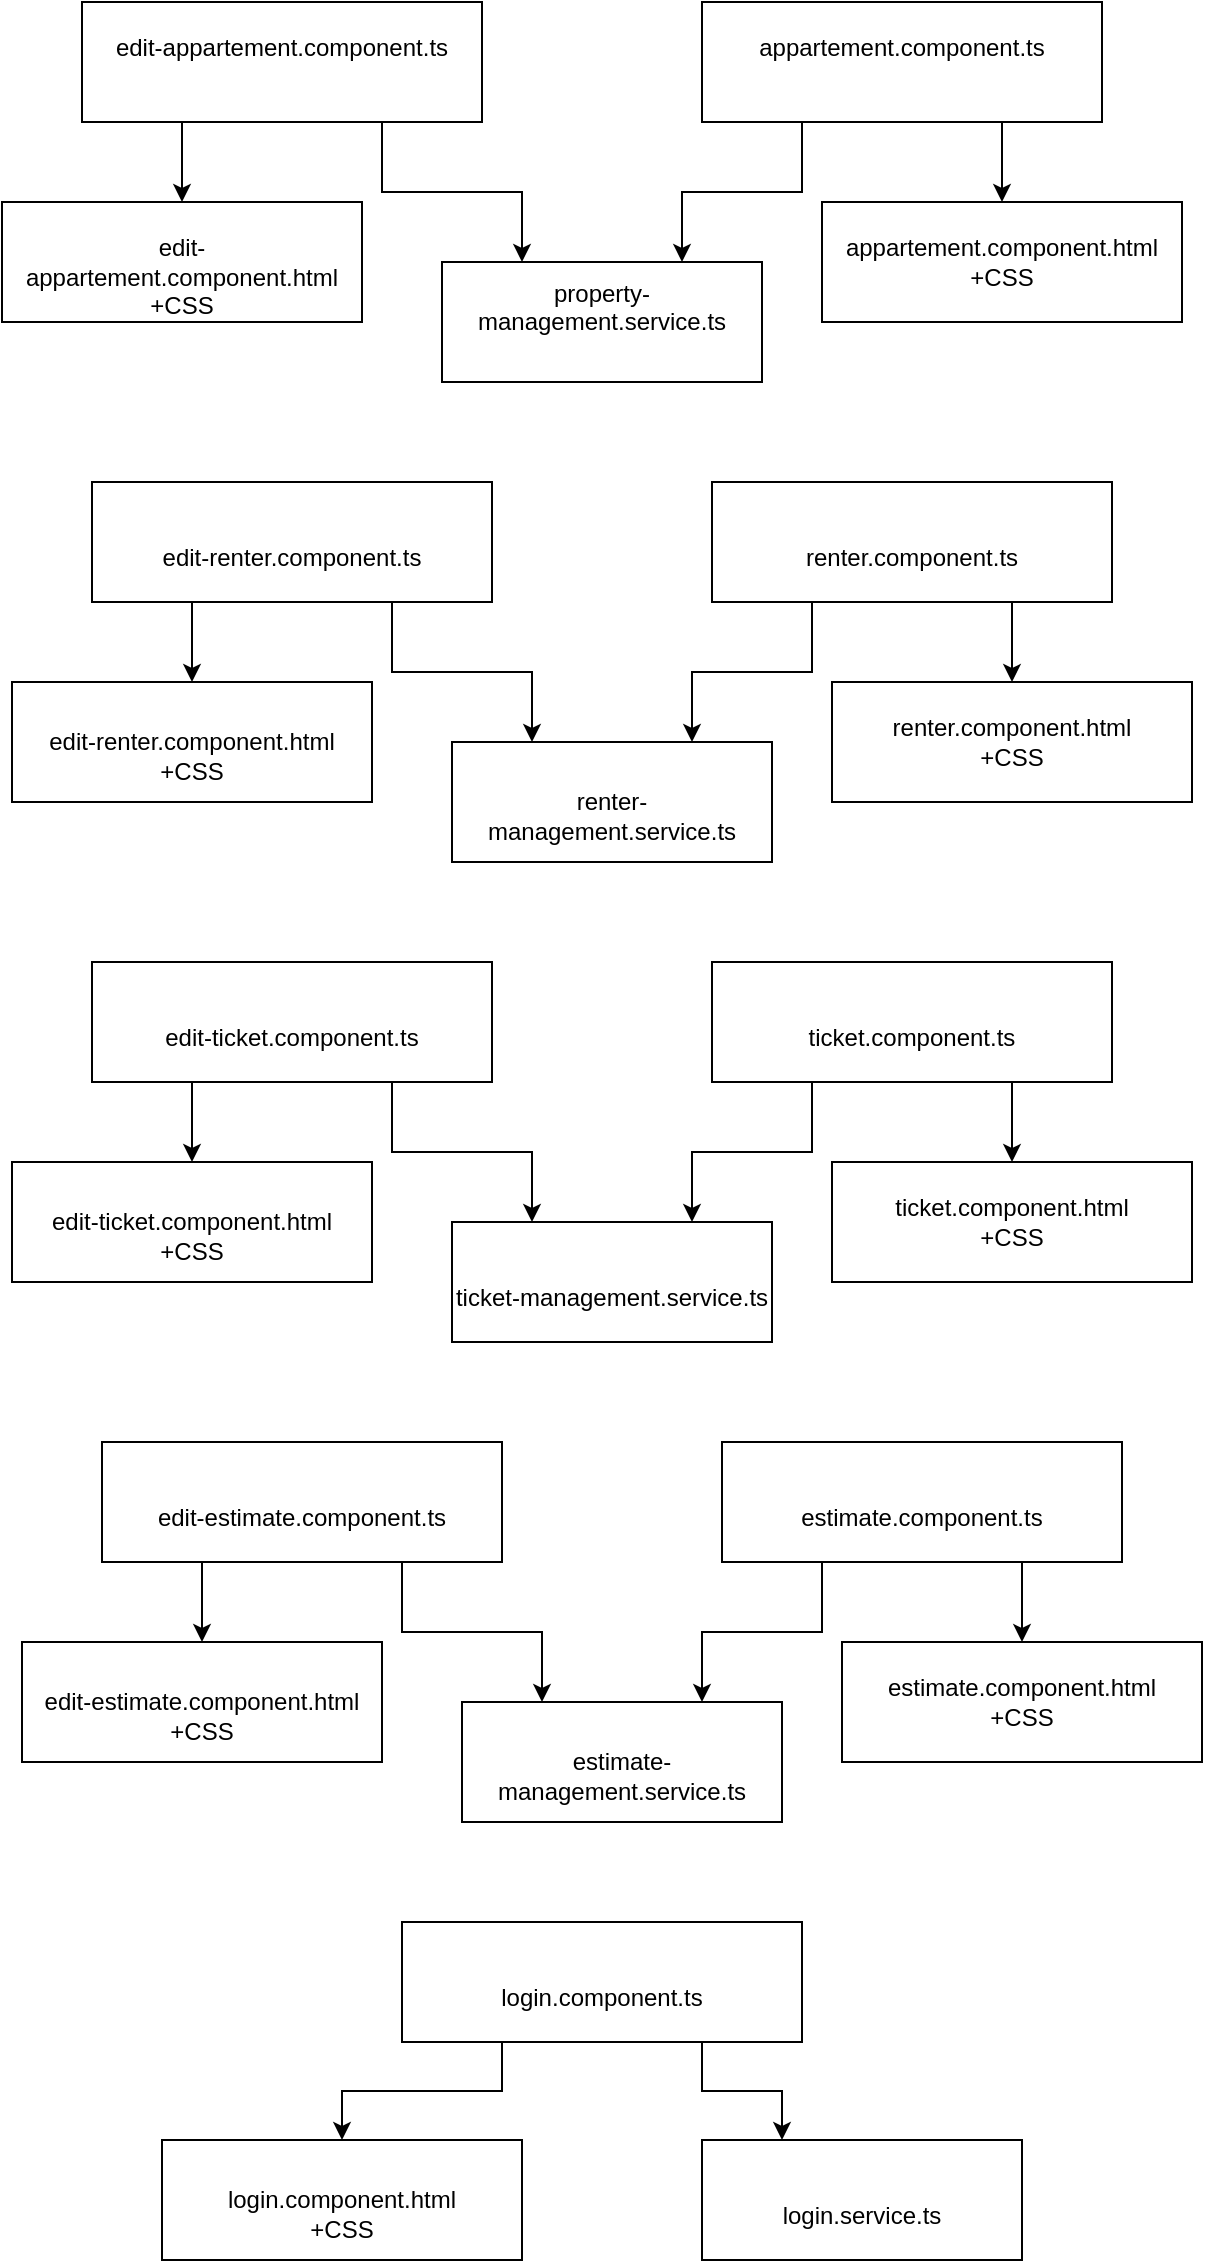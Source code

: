 <mxfile version="21.3.2" type="device">
  <diagram name="Page-1" id="XLu61Vn5oMbqHsEvqG_g">
    <mxGraphModel dx="1434" dy="782" grid="1" gridSize="10" guides="1" tooltips="1" connect="1" arrows="1" fold="1" page="1" pageScale="1" pageWidth="827" pageHeight="1169" math="0" shadow="0">
      <root>
        <mxCell id="0" />
        <mxCell id="1" parent="0" />
        <mxCell id="ZupNguubBqLxIsG993lF-4" style="edgeStyle=orthogonalEdgeStyle;rounded=0;orthogonalLoop=1;jettySize=auto;html=1;exitX=0.25;exitY=1;exitDx=0;exitDy=0;entryX=0.75;entryY=0;entryDx=0;entryDy=0;" edge="1" parent="1" source="ZupNguubBqLxIsG993lF-1" target="ZupNguubBqLxIsG993lF-2">
          <mxGeometry relative="1" as="geometry" />
        </mxCell>
        <mxCell id="ZupNguubBqLxIsG993lF-9" style="edgeStyle=orthogonalEdgeStyle;rounded=0;orthogonalLoop=1;jettySize=auto;html=1;exitX=0.75;exitY=1;exitDx=0;exitDy=0;entryX=0.5;entryY=0;entryDx=0;entryDy=0;" edge="1" parent="1" source="ZupNguubBqLxIsG993lF-1" target="ZupNguubBqLxIsG993lF-6">
          <mxGeometry relative="1" as="geometry" />
        </mxCell>
        <mxCell id="ZupNguubBqLxIsG993lF-1" value="&#xa;&lt;span class=&quot;PRIVATE_TreeView-item-content-text&quot;&gt;&lt;span&gt;appartement.component.ts&lt;/span&gt;&lt;/span&gt;&#xa;&#xa;" style="rounded=0;whiteSpace=wrap;html=1;" vertex="1" parent="1">
          <mxGeometry x="390" y="40" width="200" height="60" as="geometry" />
        </mxCell>
        <mxCell id="ZupNguubBqLxIsG993lF-2" value="&#xa;&lt;div aria-hidden=&quot;true&quot; class=&quot;PRIVATE_TreeView-item-visual&quot;&gt;&lt;/div&gt;&lt;span class=&quot;PRIVATE_TreeView-item-content-text&quot;&gt;&lt;span&gt;property-management.service.ts&lt;/span&gt;&lt;/span&gt;&#xa;&#xa;" style="rounded=0;whiteSpace=wrap;html=1;" vertex="1" parent="1">
          <mxGeometry x="260" y="170" width="160" height="60" as="geometry" />
        </mxCell>
        <mxCell id="ZupNguubBqLxIsG993lF-5" style="edgeStyle=orthogonalEdgeStyle;rounded=0;orthogonalLoop=1;jettySize=auto;html=1;exitX=0.75;exitY=1;exitDx=0;exitDy=0;entryX=0.25;entryY=0;entryDx=0;entryDy=0;" edge="1" parent="1" source="ZupNguubBqLxIsG993lF-3" target="ZupNguubBqLxIsG993lF-2">
          <mxGeometry relative="1" as="geometry" />
        </mxCell>
        <mxCell id="ZupNguubBqLxIsG993lF-8" style="edgeStyle=orthogonalEdgeStyle;rounded=0;orthogonalLoop=1;jettySize=auto;html=1;exitX=0.25;exitY=1;exitDx=0;exitDy=0;entryX=0.5;entryY=0;entryDx=0;entryDy=0;" edge="1" parent="1" source="ZupNguubBqLxIsG993lF-3" target="ZupNguubBqLxIsG993lF-7">
          <mxGeometry relative="1" as="geometry" />
        </mxCell>
        <mxCell id="ZupNguubBqLxIsG993lF-3" value="&#xa;&lt;span class=&quot;PRIVATE_TreeView-item-content-text&quot;&gt;&lt;span&gt;edit-appartement.component.ts&lt;/span&gt;&lt;/span&gt;&#xa;&#xa;" style="rounded=0;whiteSpace=wrap;html=1;" vertex="1" parent="1">
          <mxGeometry x="80" y="40" width="200" height="60" as="geometry" />
        </mxCell>
        <mxCell id="ZupNguubBqLxIsG993lF-6" value="&lt;div&gt;&lt;span class=&quot;PRIVATE_TreeView-item-content-text&quot;&gt;&lt;span&gt;appartement.component.html&lt;/span&gt;&lt;br&gt;&lt;/span&gt;&lt;/div&gt;&lt;div&gt;&lt;span class=&quot;PRIVATE_TreeView-item-content-text&quot;&gt;+CSS&lt;br&gt;&lt;/span&gt;&lt;/div&gt;" style="rounded=0;whiteSpace=wrap;html=1;" vertex="1" parent="1">
          <mxGeometry x="450" y="140" width="180" height="60" as="geometry" />
        </mxCell>
        <mxCell id="ZupNguubBqLxIsG993lF-7" value="&lt;br&gt;&lt;div&gt;&lt;span class=&quot;PRIVATE_TreeView-item-content-text&quot;&gt;&lt;span&gt;edit-appartement.component.html&lt;/span&gt;&lt;/span&gt;&lt;/div&gt;&lt;div&gt;&lt;span class=&quot;PRIVATE_TreeView-item-content-text&quot;&gt;&lt;span&gt;+CSS&lt;br&gt;&lt;/span&gt;&lt;/span&gt;&lt;/div&gt;" style="rounded=0;whiteSpace=wrap;html=1;" vertex="1" parent="1">
          <mxGeometry x="40" y="140" width="180" height="60" as="geometry" />
        </mxCell>
        <mxCell id="ZupNguubBqLxIsG993lF-11" style="edgeStyle=orthogonalEdgeStyle;rounded=0;orthogonalLoop=1;jettySize=auto;html=1;exitX=0.25;exitY=1;exitDx=0;exitDy=0;entryX=0.75;entryY=0;entryDx=0;entryDy=0;" edge="1" parent="1" source="ZupNguubBqLxIsG993lF-13" target="ZupNguubBqLxIsG993lF-14">
          <mxGeometry relative="1" as="geometry" />
        </mxCell>
        <mxCell id="ZupNguubBqLxIsG993lF-12" style="edgeStyle=orthogonalEdgeStyle;rounded=0;orthogonalLoop=1;jettySize=auto;html=1;exitX=0.75;exitY=1;exitDx=0;exitDy=0;entryX=0.5;entryY=0;entryDx=0;entryDy=0;" edge="1" parent="1" source="ZupNguubBqLxIsG993lF-13" target="ZupNguubBqLxIsG993lF-18">
          <mxGeometry relative="1" as="geometry" />
        </mxCell>
        <mxCell id="ZupNguubBqLxIsG993lF-13" value="&lt;br&gt;&lt;span class=&quot;PRIVATE_TreeView-item-content-text&quot;&gt;&lt;span&gt;renter.component.ts&lt;/span&gt;&lt;/span&gt;&lt;br&gt;" style="rounded=0;whiteSpace=wrap;html=1;" vertex="1" parent="1">
          <mxGeometry x="395" y="280" width="200" height="60" as="geometry" />
        </mxCell>
        <mxCell id="ZupNguubBqLxIsG993lF-14" value="&lt;br&gt;&lt;div aria-hidden=&quot;true&quot; class=&quot;PRIVATE_TreeView-item-visual&quot;&gt;&lt;/div&gt;&lt;span class=&quot;PRIVATE_TreeView-item-content-text&quot;&gt;&lt;span&gt;renter-management.service.ts&lt;/span&gt;&lt;/span&gt;&lt;br&gt;" style="rounded=0;whiteSpace=wrap;html=1;" vertex="1" parent="1">
          <mxGeometry x="265" y="410" width="160" height="60" as="geometry" />
        </mxCell>
        <mxCell id="ZupNguubBqLxIsG993lF-15" style="edgeStyle=orthogonalEdgeStyle;rounded=0;orthogonalLoop=1;jettySize=auto;html=1;exitX=0.75;exitY=1;exitDx=0;exitDy=0;entryX=0.25;entryY=0;entryDx=0;entryDy=0;" edge="1" parent="1" source="ZupNguubBqLxIsG993lF-17" target="ZupNguubBqLxIsG993lF-14">
          <mxGeometry relative="1" as="geometry" />
        </mxCell>
        <mxCell id="ZupNguubBqLxIsG993lF-16" style="edgeStyle=orthogonalEdgeStyle;rounded=0;orthogonalLoop=1;jettySize=auto;html=1;exitX=0.25;exitY=1;exitDx=0;exitDy=0;entryX=0.5;entryY=0;entryDx=0;entryDy=0;" edge="1" parent="1" source="ZupNguubBqLxIsG993lF-17" target="ZupNguubBqLxIsG993lF-19">
          <mxGeometry relative="1" as="geometry" />
        </mxCell>
        <mxCell id="ZupNguubBqLxIsG993lF-17" value="&lt;br&gt;&lt;span class=&quot;PRIVATE_TreeView-item-content-text&quot;&gt;&lt;span&gt;edit-renter.component.ts&lt;/span&gt;&lt;/span&gt;&lt;br&gt;" style="rounded=0;whiteSpace=wrap;html=1;" vertex="1" parent="1">
          <mxGeometry x="85" y="280" width="200" height="60" as="geometry" />
        </mxCell>
        <mxCell id="ZupNguubBqLxIsG993lF-18" value="&lt;div&gt;&lt;span class=&quot;PRIVATE_TreeView-item-content-text&quot;&gt;&lt;span&gt;renter.component.html&lt;/span&gt;&lt;br&gt;&lt;/span&gt;&lt;/div&gt;&lt;div&gt;&lt;span class=&quot;PRIVATE_TreeView-item-content-text&quot;&gt;+CSS&lt;br&gt;&lt;/span&gt;&lt;/div&gt;" style="rounded=0;whiteSpace=wrap;html=1;" vertex="1" parent="1">
          <mxGeometry x="455" y="380" width="180" height="60" as="geometry" />
        </mxCell>
        <mxCell id="ZupNguubBqLxIsG993lF-19" value="&lt;br&gt;&lt;div&gt;&lt;span class=&quot;PRIVATE_TreeView-item-content-text&quot;&gt;&lt;span&gt;edit-renter.component.html&lt;/span&gt;&lt;/span&gt;&lt;/div&gt;&lt;div&gt;&lt;span class=&quot;PRIVATE_TreeView-item-content-text&quot;&gt;&lt;span&gt;+CSS&lt;br&gt;&lt;/span&gt;&lt;/span&gt;&lt;/div&gt;" style="rounded=0;whiteSpace=wrap;html=1;" vertex="1" parent="1">
          <mxGeometry x="45" y="380" width="180" height="60" as="geometry" />
        </mxCell>
        <mxCell id="ZupNguubBqLxIsG993lF-20" style="edgeStyle=orthogonalEdgeStyle;rounded=0;orthogonalLoop=1;jettySize=auto;html=1;exitX=0.25;exitY=1;exitDx=0;exitDy=0;entryX=0.75;entryY=0;entryDx=0;entryDy=0;" edge="1" parent="1" source="ZupNguubBqLxIsG993lF-22" target="ZupNguubBqLxIsG993lF-23">
          <mxGeometry relative="1" as="geometry" />
        </mxCell>
        <mxCell id="ZupNguubBqLxIsG993lF-21" style="edgeStyle=orthogonalEdgeStyle;rounded=0;orthogonalLoop=1;jettySize=auto;html=1;exitX=0.75;exitY=1;exitDx=0;exitDy=0;entryX=0.5;entryY=0;entryDx=0;entryDy=0;" edge="1" parent="1" source="ZupNguubBqLxIsG993lF-22" target="ZupNguubBqLxIsG993lF-27">
          <mxGeometry relative="1" as="geometry" />
        </mxCell>
        <mxCell id="ZupNguubBqLxIsG993lF-22" value="&lt;br&gt;&lt;span class=&quot;PRIVATE_TreeView-item-content-text&quot;&gt;&lt;span&gt;ticket.component.ts&lt;/span&gt;&lt;/span&gt;&lt;br&gt;" style="rounded=0;whiteSpace=wrap;html=1;" vertex="1" parent="1">
          <mxGeometry x="395" y="520" width="200" height="60" as="geometry" />
        </mxCell>
        <mxCell id="ZupNguubBqLxIsG993lF-23" value="&lt;br&gt;&lt;div aria-hidden=&quot;true&quot; class=&quot;PRIVATE_TreeView-item-visual&quot;&gt;&lt;/div&gt;&lt;span class=&quot;PRIVATE_TreeView-item-content-text&quot;&gt;&lt;span&gt;ticket-management.service.ts&lt;/span&gt;&lt;/span&gt;&lt;br&gt;" style="rounded=0;whiteSpace=wrap;html=1;" vertex="1" parent="1">
          <mxGeometry x="265" y="650" width="160" height="60" as="geometry" />
        </mxCell>
        <mxCell id="ZupNguubBqLxIsG993lF-24" style="edgeStyle=orthogonalEdgeStyle;rounded=0;orthogonalLoop=1;jettySize=auto;html=1;exitX=0.75;exitY=1;exitDx=0;exitDy=0;entryX=0.25;entryY=0;entryDx=0;entryDy=0;" edge="1" parent="1" source="ZupNguubBqLxIsG993lF-26" target="ZupNguubBqLxIsG993lF-23">
          <mxGeometry relative="1" as="geometry" />
        </mxCell>
        <mxCell id="ZupNguubBqLxIsG993lF-25" style="edgeStyle=orthogonalEdgeStyle;rounded=0;orthogonalLoop=1;jettySize=auto;html=1;exitX=0.25;exitY=1;exitDx=0;exitDy=0;entryX=0.5;entryY=0;entryDx=0;entryDy=0;" edge="1" parent="1" source="ZupNguubBqLxIsG993lF-26" target="ZupNguubBqLxIsG993lF-28">
          <mxGeometry relative="1" as="geometry" />
        </mxCell>
        <mxCell id="ZupNguubBqLxIsG993lF-26" value="&lt;br&gt;&lt;span class=&quot;PRIVATE_TreeView-item-content-text&quot;&gt;&lt;span&gt;edit-ticket.component.ts&lt;/span&gt;&lt;/span&gt;&lt;br&gt;" style="rounded=0;whiteSpace=wrap;html=1;" vertex="1" parent="1">
          <mxGeometry x="85" y="520" width="200" height="60" as="geometry" />
        </mxCell>
        <mxCell id="ZupNguubBqLxIsG993lF-27" value="&lt;div&gt;&lt;span class=&quot;PRIVATE_TreeView-item-content-text&quot;&gt;&lt;span&gt;ticket.component.html&lt;/span&gt;&lt;br&gt;&lt;/span&gt;&lt;/div&gt;&lt;div&gt;&lt;span class=&quot;PRIVATE_TreeView-item-content-text&quot;&gt;+CSS&lt;br&gt;&lt;/span&gt;&lt;/div&gt;" style="rounded=0;whiteSpace=wrap;html=1;" vertex="1" parent="1">
          <mxGeometry x="455" y="620" width="180" height="60" as="geometry" />
        </mxCell>
        <mxCell id="ZupNguubBqLxIsG993lF-28" value="&lt;br&gt;&lt;div&gt;&lt;span class=&quot;PRIVATE_TreeView-item-content-text&quot;&gt;&lt;span&gt;edit-ticket.component.html&lt;/span&gt;&lt;/span&gt;&lt;/div&gt;&lt;div&gt;&lt;span class=&quot;PRIVATE_TreeView-item-content-text&quot;&gt;&lt;span&gt;+CSS&lt;br&gt;&lt;/span&gt;&lt;/span&gt;&lt;/div&gt;" style="rounded=0;whiteSpace=wrap;html=1;" vertex="1" parent="1">
          <mxGeometry x="45" y="620" width="180" height="60" as="geometry" />
        </mxCell>
        <mxCell id="ZupNguubBqLxIsG993lF-29" style="edgeStyle=orthogonalEdgeStyle;rounded=0;orthogonalLoop=1;jettySize=auto;html=1;exitX=0.25;exitY=1;exitDx=0;exitDy=0;entryX=0.75;entryY=0;entryDx=0;entryDy=0;" edge="1" parent="1" source="ZupNguubBqLxIsG993lF-31" target="ZupNguubBqLxIsG993lF-32">
          <mxGeometry relative="1" as="geometry" />
        </mxCell>
        <mxCell id="ZupNguubBqLxIsG993lF-30" style="edgeStyle=orthogonalEdgeStyle;rounded=0;orthogonalLoop=1;jettySize=auto;html=1;exitX=0.75;exitY=1;exitDx=0;exitDy=0;entryX=0.5;entryY=0;entryDx=0;entryDy=0;" edge="1" parent="1" source="ZupNguubBqLxIsG993lF-31" target="ZupNguubBqLxIsG993lF-36">
          <mxGeometry relative="1" as="geometry" />
        </mxCell>
        <mxCell id="ZupNguubBqLxIsG993lF-31" value="&lt;br&gt;&lt;span class=&quot;PRIVATE_TreeView-item-content-text&quot;&gt;&lt;span&gt;estimate.component.ts&lt;/span&gt;&lt;/span&gt;&lt;br&gt;" style="rounded=0;whiteSpace=wrap;html=1;" vertex="1" parent="1">
          <mxGeometry x="400" y="760" width="200" height="60" as="geometry" />
        </mxCell>
        <mxCell id="ZupNguubBqLxIsG993lF-32" value="&lt;br&gt;&lt;div aria-hidden=&quot;true&quot; class=&quot;PRIVATE_TreeView-item-visual&quot;&gt;&lt;/div&gt;&lt;span class=&quot;PRIVATE_TreeView-item-content-text&quot;&gt;&lt;span&gt;estimate-management.service.ts&lt;/span&gt;&lt;/span&gt;&lt;br&gt;" style="rounded=0;whiteSpace=wrap;html=1;" vertex="1" parent="1">
          <mxGeometry x="270" y="890" width="160" height="60" as="geometry" />
        </mxCell>
        <mxCell id="ZupNguubBqLxIsG993lF-33" style="edgeStyle=orthogonalEdgeStyle;rounded=0;orthogonalLoop=1;jettySize=auto;html=1;exitX=0.75;exitY=1;exitDx=0;exitDy=0;entryX=0.25;entryY=0;entryDx=0;entryDy=0;" edge="1" parent="1" source="ZupNguubBqLxIsG993lF-35" target="ZupNguubBqLxIsG993lF-32">
          <mxGeometry relative="1" as="geometry" />
        </mxCell>
        <mxCell id="ZupNguubBqLxIsG993lF-34" style="edgeStyle=orthogonalEdgeStyle;rounded=0;orthogonalLoop=1;jettySize=auto;html=1;exitX=0.25;exitY=1;exitDx=0;exitDy=0;entryX=0.5;entryY=0;entryDx=0;entryDy=0;" edge="1" parent="1" source="ZupNguubBqLxIsG993lF-35" target="ZupNguubBqLxIsG993lF-37">
          <mxGeometry relative="1" as="geometry" />
        </mxCell>
        <mxCell id="ZupNguubBqLxIsG993lF-35" value="&lt;br&gt;&lt;span class=&quot;PRIVATE_TreeView-item-content-text&quot;&gt;&lt;span&gt;edit-estimate.component.ts&lt;/span&gt;&lt;/span&gt;&lt;br&gt;" style="rounded=0;whiteSpace=wrap;html=1;" vertex="1" parent="1">
          <mxGeometry x="90" y="760" width="200" height="60" as="geometry" />
        </mxCell>
        <mxCell id="ZupNguubBqLxIsG993lF-36" value="&lt;div&gt;&lt;span class=&quot;PRIVATE_TreeView-item-content-text&quot;&gt;&lt;span&gt;estimate.component.html&lt;/span&gt;&lt;br&gt;&lt;/span&gt;&lt;/div&gt;&lt;div&gt;&lt;span class=&quot;PRIVATE_TreeView-item-content-text&quot;&gt;+CSS&lt;br&gt;&lt;/span&gt;&lt;/div&gt;" style="rounded=0;whiteSpace=wrap;html=1;" vertex="1" parent="1">
          <mxGeometry x="460" y="860" width="180" height="60" as="geometry" />
        </mxCell>
        <mxCell id="ZupNguubBqLxIsG993lF-37" value="&lt;br&gt;&lt;div&gt;&lt;span class=&quot;PRIVATE_TreeView-item-content-text&quot;&gt;&lt;span&gt;edit-estimate.component.html&lt;/span&gt;&lt;/span&gt;&lt;/div&gt;&lt;div&gt;&lt;span class=&quot;PRIVATE_TreeView-item-content-text&quot;&gt;&lt;span&gt;+CSS&lt;br&gt;&lt;/span&gt;&lt;/span&gt;&lt;/div&gt;" style="rounded=0;whiteSpace=wrap;html=1;" vertex="1" parent="1">
          <mxGeometry x="50" y="860" width="180" height="60" as="geometry" />
        </mxCell>
        <mxCell id="ZupNguubBqLxIsG993lF-38" value="&lt;br&gt;&lt;div aria-hidden=&quot;true&quot; class=&quot;PRIVATE_TreeView-item-visual&quot;&gt;&lt;/div&gt;&lt;span class=&quot;PRIVATE_TreeView-item-content-text&quot;&gt;&lt;span&gt;login.service.ts&lt;/span&gt;&lt;/span&gt;" style="rounded=0;whiteSpace=wrap;html=1;" vertex="1" parent="1">
          <mxGeometry x="390" y="1109" width="160" height="60" as="geometry" />
        </mxCell>
        <mxCell id="ZupNguubBqLxIsG993lF-39" style="edgeStyle=orthogonalEdgeStyle;rounded=0;orthogonalLoop=1;jettySize=auto;html=1;exitX=0.75;exitY=1;exitDx=0;exitDy=0;entryX=0.25;entryY=0;entryDx=0;entryDy=0;" edge="1" parent="1" source="ZupNguubBqLxIsG993lF-41" target="ZupNguubBqLxIsG993lF-38">
          <mxGeometry relative="1" as="geometry" />
        </mxCell>
        <mxCell id="ZupNguubBqLxIsG993lF-40" style="edgeStyle=orthogonalEdgeStyle;rounded=0;orthogonalLoop=1;jettySize=auto;html=1;exitX=0.25;exitY=1;exitDx=0;exitDy=0;entryX=0.5;entryY=0;entryDx=0;entryDy=0;" edge="1" parent="1" source="ZupNguubBqLxIsG993lF-41" target="ZupNguubBqLxIsG993lF-42">
          <mxGeometry relative="1" as="geometry" />
        </mxCell>
        <mxCell id="ZupNguubBqLxIsG993lF-41" value="&lt;br&gt;&lt;span class=&quot;PRIVATE_TreeView-item-content-text&quot;&gt;&lt;span&gt;login.component.ts&lt;/span&gt;&lt;/span&gt;" style="rounded=0;whiteSpace=wrap;html=1;" vertex="1" parent="1">
          <mxGeometry x="240" y="1000" width="200" height="60" as="geometry" />
        </mxCell>
        <mxCell id="ZupNguubBqLxIsG993lF-42" value="&lt;br&gt;&lt;div&gt;&lt;span class=&quot;PRIVATE_TreeView-item-content-text&quot;&gt;&lt;span&gt;login.component.html&lt;/span&gt;&lt;/span&gt;&lt;/div&gt;&lt;div&gt;&lt;span class=&quot;PRIVATE_TreeView-item-content-text&quot;&gt;&lt;span&gt;+CSS&lt;br&gt;&lt;/span&gt;&lt;/span&gt;&lt;/div&gt;" style="rounded=0;whiteSpace=wrap;html=1;" vertex="1" parent="1">
          <mxGeometry x="120" y="1109" width="180" height="60" as="geometry" />
        </mxCell>
      </root>
    </mxGraphModel>
  </diagram>
</mxfile>

